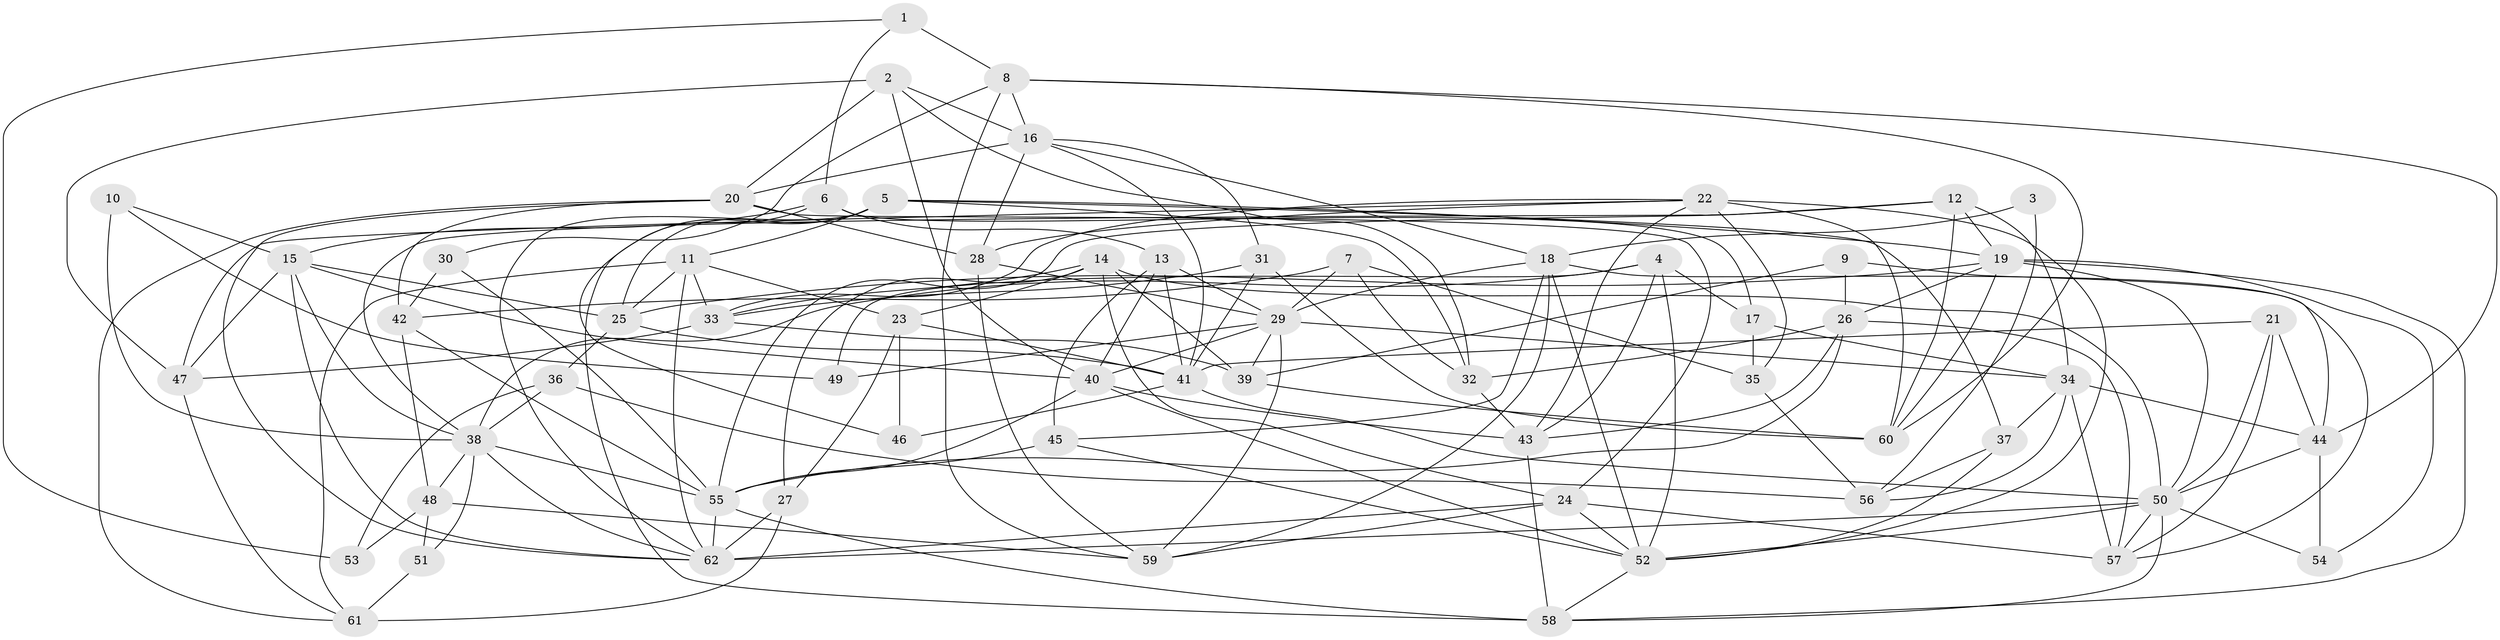 // original degree distribution, {4: 0.23387096774193547, 3: 0.3064516129032258, 6: 0.11290322580645161, 5: 0.20161290322580644, 8: 0.008064516129032258, 7: 0.024193548387096774, 2: 0.11290322580645161}
// Generated by graph-tools (version 1.1) at 2025/02/03/09/25 03:02:15]
// undirected, 62 vertices, 170 edges
graph export_dot {
graph [start="1"]
  node [color=gray90,style=filled];
  1;
  2;
  3;
  4;
  5;
  6;
  7;
  8;
  9;
  10;
  11;
  12;
  13;
  14;
  15;
  16;
  17;
  18;
  19;
  20;
  21;
  22;
  23;
  24;
  25;
  26;
  27;
  28;
  29;
  30;
  31;
  32;
  33;
  34;
  35;
  36;
  37;
  38;
  39;
  40;
  41;
  42;
  43;
  44;
  45;
  46;
  47;
  48;
  49;
  50;
  51;
  52;
  53;
  54;
  55;
  56;
  57;
  58;
  59;
  60;
  61;
  62;
  1 -- 6 [weight=1.0];
  1 -- 8 [weight=2.0];
  1 -- 53 [weight=1.0];
  2 -- 16 [weight=1.0];
  2 -- 20 [weight=1.0];
  2 -- 32 [weight=1.0];
  2 -- 40 [weight=1.0];
  2 -- 47 [weight=1.0];
  3 -- 18 [weight=1.0];
  3 -- 56 [weight=1.0];
  4 -- 17 [weight=1.0];
  4 -- 38 [weight=1.0];
  4 -- 43 [weight=1.0];
  4 -- 49 [weight=1.0];
  4 -- 52 [weight=2.0];
  5 -- 11 [weight=1.0];
  5 -- 19 [weight=1.0];
  5 -- 25 [weight=1.0];
  5 -- 32 [weight=1.0];
  5 -- 37 [weight=1.0];
  5 -- 58 [weight=1.0];
  5 -- 62 [weight=1.0];
  6 -- 13 [weight=1.0];
  6 -- 15 [weight=1.0];
  6 -- 17 [weight=1.0];
  6 -- 46 [weight=1.0];
  7 -- 29 [weight=1.0];
  7 -- 32 [weight=1.0];
  7 -- 35 [weight=1.0];
  7 -- 42 [weight=1.0];
  8 -- 16 [weight=2.0];
  8 -- 30 [weight=1.0];
  8 -- 44 [weight=1.0];
  8 -- 59 [weight=1.0];
  8 -- 60 [weight=1.0];
  9 -- 26 [weight=1.0];
  9 -- 39 [weight=1.0];
  9 -- 44 [weight=1.0];
  10 -- 15 [weight=1.0];
  10 -- 38 [weight=1.0];
  10 -- 49 [weight=1.0];
  11 -- 23 [weight=1.0];
  11 -- 25 [weight=1.0];
  11 -- 33 [weight=1.0];
  11 -- 61 [weight=1.0];
  11 -- 62 [weight=1.0];
  12 -- 19 [weight=1.0];
  12 -- 34 [weight=1.0];
  12 -- 38 [weight=1.0];
  12 -- 55 [weight=1.0];
  12 -- 60 [weight=2.0];
  13 -- 29 [weight=1.0];
  13 -- 40 [weight=1.0];
  13 -- 41 [weight=1.0];
  13 -- 45 [weight=1.0];
  14 -- 23 [weight=1.0];
  14 -- 24 [weight=1.0];
  14 -- 27 [weight=1.0];
  14 -- 33 [weight=1.0];
  14 -- 39 [weight=1.0];
  14 -- 50 [weight=1.0];
  15 -- 25 [weight=1.0];
  15 -- 38 [weight=1.0];
  15 -- 40 [weight=1.0];
  15 -- 47 [weight=1.0];
  15 -- 62 [weight=1.0];
  16 -- 18 [weight=1.0];
  16 -- 20 [weight=1.0];
  16 -- 28 [weight=1.0];
  16 -- 31 [weight=1.0];
  16 -- 41 [weight=1.0];
  17 -- 34 [weight=1.0];
  17 -- 35 [weight=1.0];
  18 -- 29 [weight=1.0];
  18 -- 45 [weight=1.0];
  18 -- 52 [weight=1.0];
  18 -- 57 [weight=1.0];
  18 -- 59 [weight=1.0];
  19 -- 25 [weight=1.0];
  19 -- 26 [weight=1.0];
  19 -- 50 [weight=1.0];
  19 -- 54 [weight=1.0];
  19 -- 58 [weight=1.0];
  19 -- 60 [weight=1.0];
  20 -- 24 [weight=1.0];
  20 -- 28 [weight=1.0];
  20 -- 42 [weight=1.0];
  20 -- 61 [weight=1.0];
  20 -- 62 [weight=1.0];
  21 -- 41 [weight=1.0];
  21 -- 44 [weight=1.0];
  21 -- 50 [weight=1.0];
  21 -- 57 [weight=1.0];
  22 -- 28 [weight=1.0];
  22 -- 33 [weight=1.0];
  22 -- 35 [weight=1.0];
  22 -- 43 [weight=1.0];
  22 -- 47 [weight=1.0];
  22 -- 52 [weight=1.0];
  22 -- 60 [weight=2.0];
  23 -- 27 [weight=1.0];
  23 -- 41 [weight=1.0];
  23 -- 46 [weight=1.0];
  24 -- 52 [weight=1.0];
  24 -- 57 [weight=1.0];
  24 -- 59 [weight=1.0];
  24 -- 62 [weight=1.0];
  25 -- 36 [weight=1.0];
  25 -- 41 [weight=1.0];
  26 -- 32 [weight=1.0];
  26 -- 43 [weight=1.0];
  26 -- 55 [weight=1.0];
  26 -- 57 [weight=1.0];
  27 -- 61 [weight=1.0];
  27 -- 62 [weight=1.0];
  28 -- 29 [weight=1.0];
  28 -- 59 [weight=1.0];
  29 -- 34 [weight=1.0];
  29 -- 39 [weight=1.0];
  29 -- 40 [weight=1.0];
  29 -- 49 [weight=1.0];
  29 -- 59 [weight=1.0];
  30 -- 42 [weight=1.0];
  30 -- 55 [weight=1.0];
  31 -- 33 [weight=1.0];
  31 -- 41 [weight=1.0];
  31 -- 60 [weight=1.0];
  32 -- 43 [weight=1.0];
  33 -- 39 [weight=1.0];
  33 -- 47 [weight=1.0];
  34 -- 37 [weight=2.0];
  34 -- 44 [weight=3.0];
  34 -- 56 [weight=1.0];
  34 -- 57 [weight=1.0];
  35 -- 56 [weight=1.0];
  36 -- 38 [weight=1.0];
  36 -- 53 [weight=1.0];
  36 -- 56 [weight=2.0];
  37 -- 52 [weight=1.0];
  37 -- 56 [weight=1.0];
  38 -- 48 [weight=1.0];
  38 -- 51 [weight=1.0];
  38 -- 55 [weight=1.0];
  38 -- 62 [weight=1.0];
  39 -- 60 [weight=1.0];
  40 -- 43 [weight=1.0];
  40 -- 52 [weight=1.0];
  40 -- 55 [weight=1.0];
  41 -- 46 [weight=1.0];
  41 -- 50 [weight=1.0];
  42 -- 48 [weight=1.0];
  42 -- 55 [weight=1.0];
  43 -- 58 [weight=1.0];
  44 -- 50 [weight=1.0];
  44 -- 54 [weight=1.0];
  45 -- 52 [weight=1.0];
  45 -- 55 [weight=2.0];
  47 -- 61 [weight=1.0];
  48 -- 51 [weight=1.0];
  48 -- 53 [weight=1.0];
  48 -- 59 [weight=1.0];
  50 -- 52 [weight=1.0];
  50 -- 54 [weight=1.0];
  50 -- 57 [weight=1.0];
  50 -- 58 [weight=1.0];
  50 -- 62 [weight=2.0];
  51 -- 61 [weight=2.0];
  52 -- 58 [weight=1.0];
  55 -- 58 [weight=1.0];
  55 -- 62 [weight=3.0];
}
